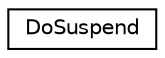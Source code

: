 digraph "Graphical Class Hierarchy"
{
  edge [fontname="Helvetica",fontsize="10",labelfontname="Helvetica",labelfontsize="10"];
  node [fontname="Helvetica",fontsize="10",shape=record];
  rankdir="LR";
  Node0 [label="DoSuspend",height=0.2,width=0.4,color="black", fillcolor="white", style="filled",URL="$struct_do_suspend.html"];
}
